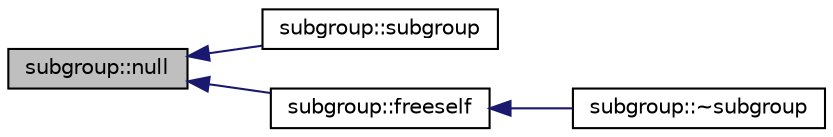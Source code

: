 digraph "subgroup::null"
{
  edge [fontname="Helvetica",fontsize="10",labelfontname="Helvetica",labelfontsize="10"];
  node [fontname="Helvetica",fontsize="10",shape=record];
  rankdir="LR";
  Node18 [label="subgroup::null",height=0.2,width=0.4,color="black", fillcolor="grey75", style="filled", fontcolor="black"];
  Node18 -> Node19 [dir="back",color="midnightblue",fontsize="10",style="solid",fontname="Helvetica"];
  Node19 [label="subgroup::subgroup",height=0.2,width=0.4,color="black", fillcolor="white", style="filled",URL="$d0/d0a/classsubgroup.html#ad39c9ae2b8141ef1edbd4e1dd9bf6ae3"];
  Node18 -> Node20 [dir="back",color="midnightblue",fontsize="10",style="solid",fontname="Helvetica"];
  Node20 [label="subgroup::freeself",height=0.2,width=0.4,color="black", fillcolor="white", style="filled",URL="$d0/d0a/classsubgroup.html#a5e5396760b656084451289909587e28f"];
  Node20 -> Node21 [dir="back",color="midnightblue",fontsize="10",style="solid",fontname="Helvetica"];
  Node21 [label="subgroup::~subgroup",height=0.2,width=0.4,color="black", fillcolor="white", style="filled",URL="$d0/d0a/classsubgroup.html#adbfc6bedf6bf5fa72e94852b4647b0c5"];
}
